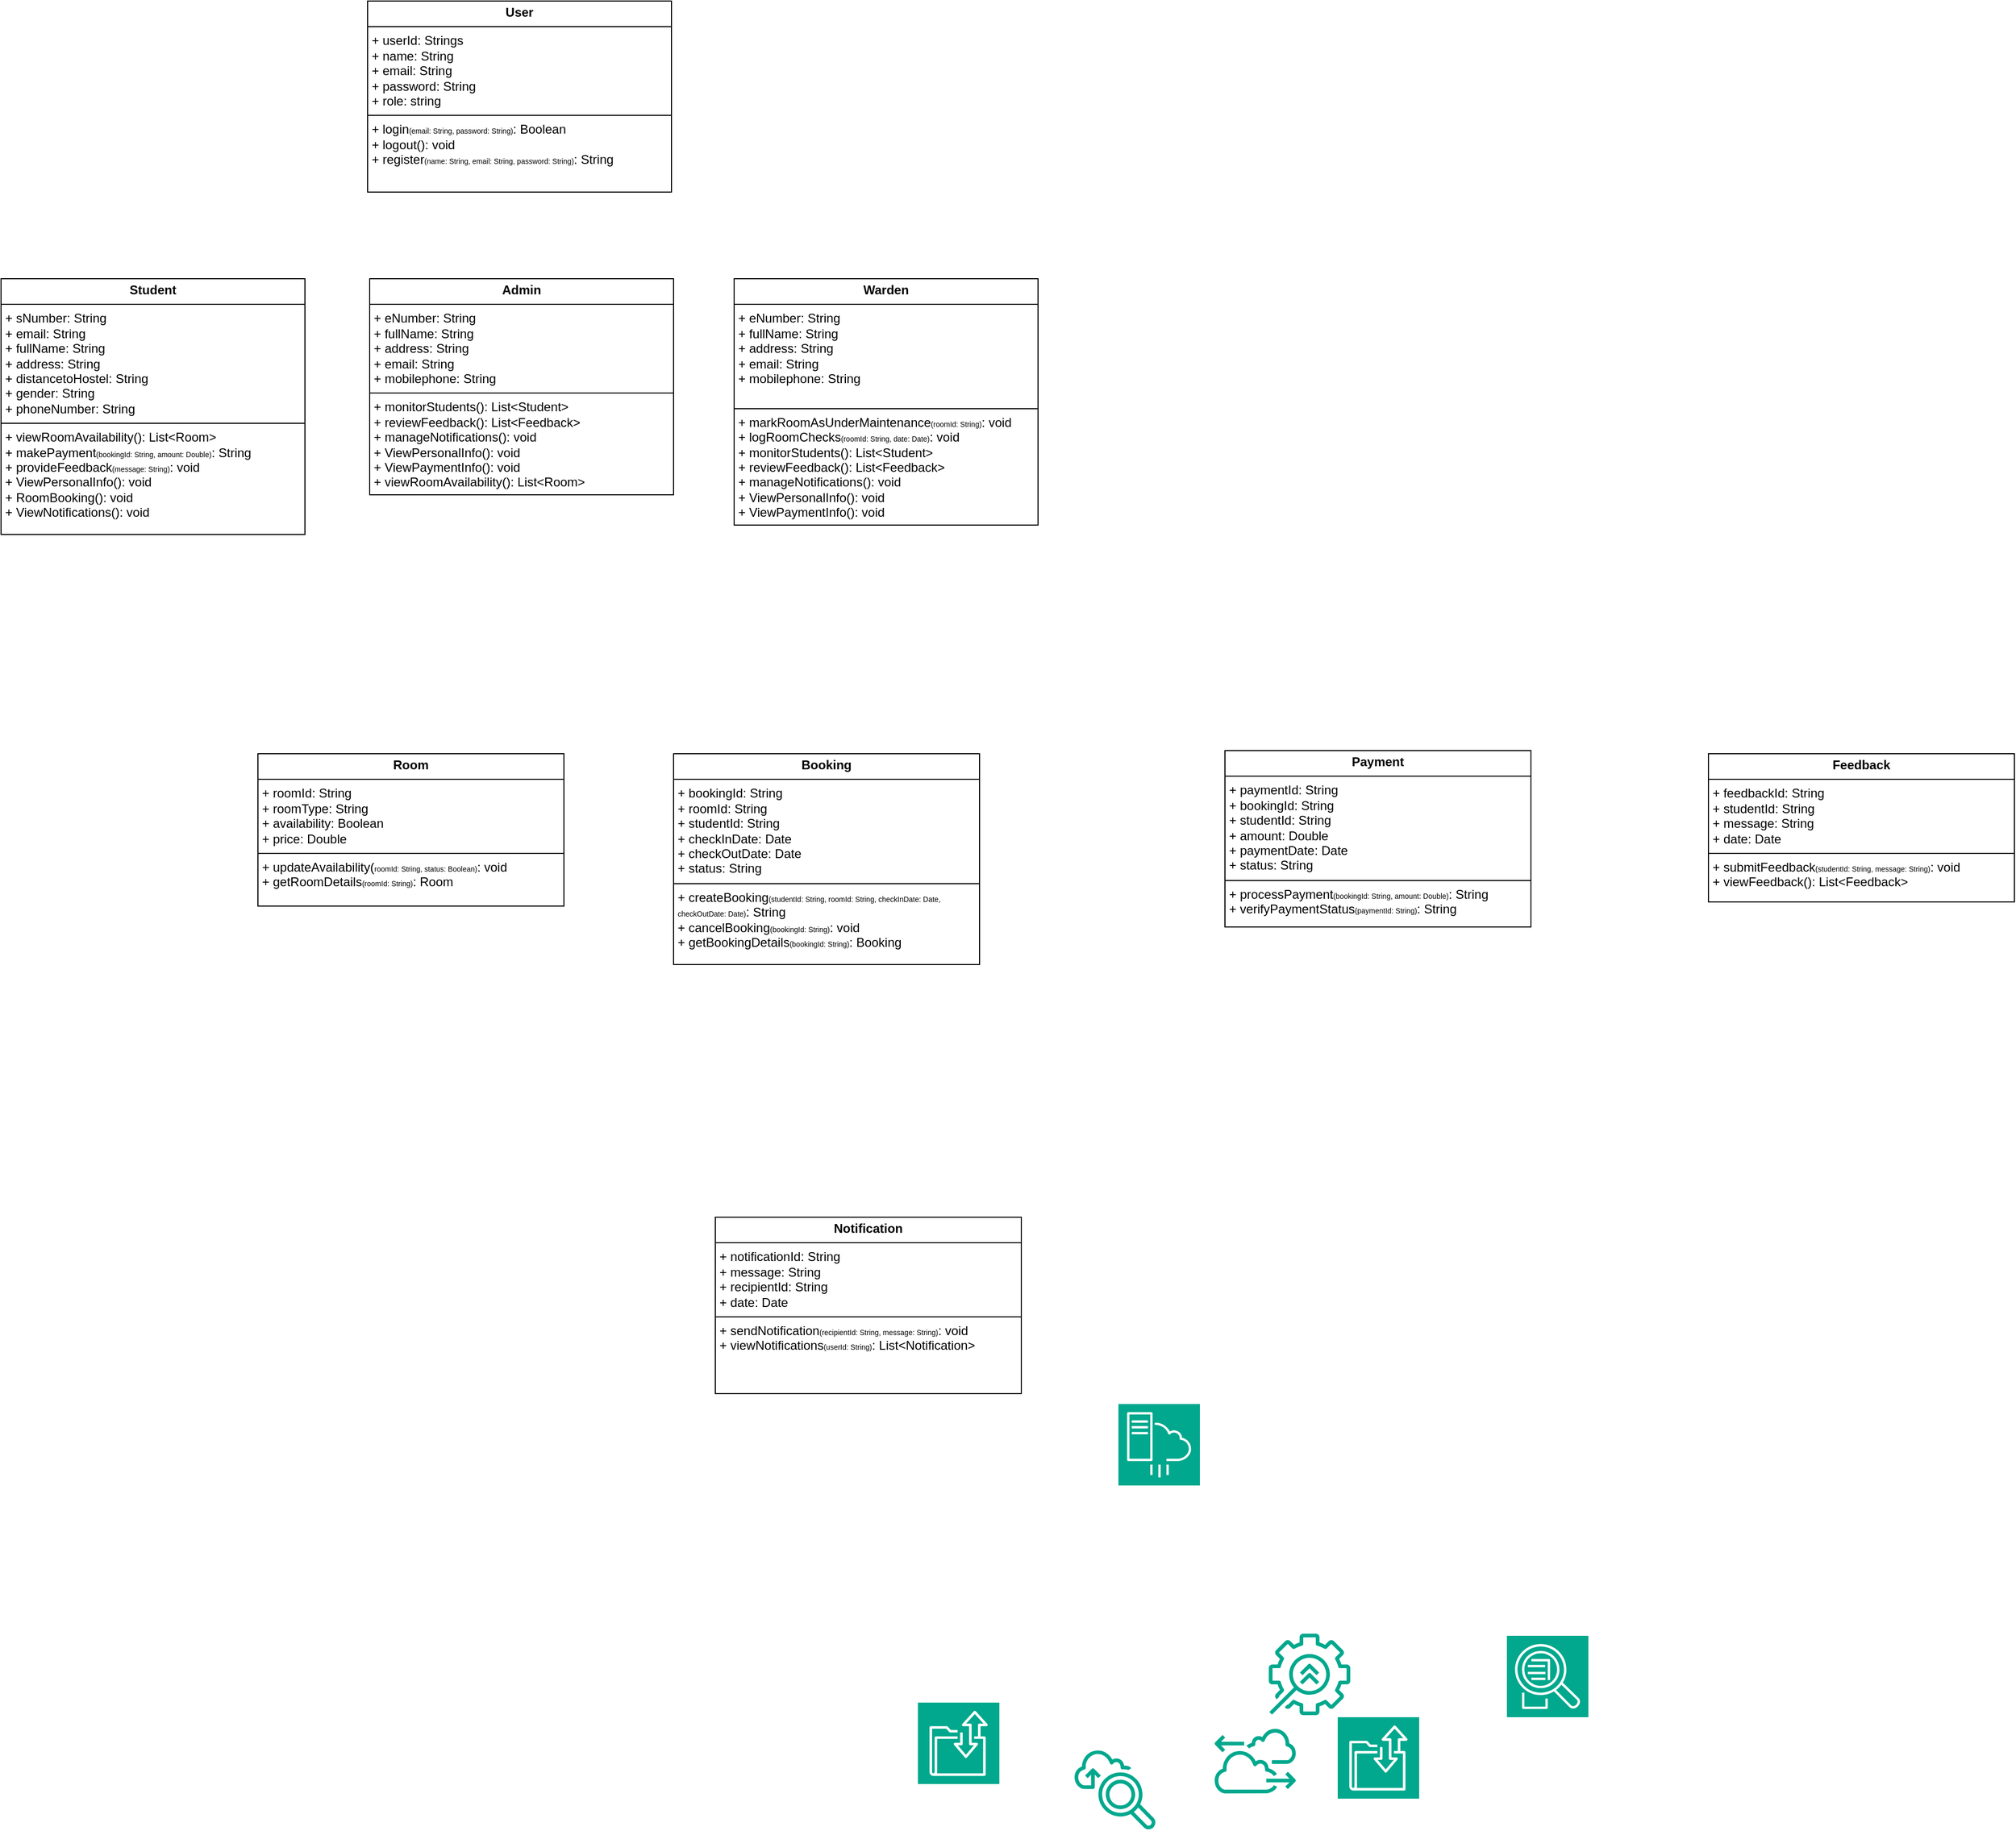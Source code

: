 <mxfile version="25.0.3">
  <diagram name="Page-1" id="mfKQeAgKKAbTyCFcK2X0">
    <mxGraphModel dx="2760" dy="1478" grid="0" gridSize="10" guides="1" tooltips="1" connect="1" arrows="1" fold="1" page="1" pageScale="1" pageWidth="2339" pageHeight="3300" math="0" shadow="0">
      <root>
        <mxCell id="0" />
        <mxCell id="1" parent="0" />
        <mxCell id="GTjDyMYg5xcnFraVY7_T-1" value="&lt;p style=&quot;margin:0px;margin-top:4px;text-align:center;&quot;&gt;&lt;b&gt;User&lt;/b&gt;&lt;/p&gt;&lt;hr size=&quot;1&quot; style=&quot;border-style:solid;&quot;&gt;&lt;p style=&quot;margin:0px;margin-left:4px;&quot;&gt;+ userId: Strings&lt;br&gt;+ name: String&lt;/p&gt;&lt;p style=&quot;margin:0px;margin-left:4px;&quot;&gt;+ email: String&lt;/p&gt;&lt;p style=&quot;margin:0px;margin-left:4px;&quot;&gt;+ password: String&lt;/p&gt;&lt;p style=&quot;margin:0px;margin-left:4px;&quot;&gt;+ role: string&lt;/p&gt;&lt;hr size=&quot;1&quot; style=&quot;border-style:solid;&quot;&gt;&lt;p style=&quot;margin:0px;margin-left:4px;&quot;&gt;+&amp;nbsp;login&lt;font style=&quot;font-size: 7px;&quot;&gt;(email: String, password: String)&lt;/font&gt;: Boolean&lt;/p&gt;&lt;p style=&quot;margin:0px;margin-left:4px;&quot;&gt;+&amp;nbsp;logout(): void&lt;/p&gt;&lt;p style=&quot;margin:0px;margin-left:4px;&quot;&gt;+&amp;nbsp;register&lt;font style=&quot;font-size: 7px;&quot;&gt;(name: String, email: String, password: String)&lt;/font&gt;: String&lt;/p&gt;&lt;p style=&quot;margin:0px;margin-left:4px;&quot;&gt;&lt;br&gt;&lt;/p&gt;" style="verticalAlign=top;align=left;overflow=fill;html=1;whiteSpace=wrap;" parent="1" vertex="1">
          <mxGeometry x="391" y="260" width="291" height="183" as="geometry" />
        </mxCell>
        <mxCell id="CfteJ3jjgMxTNjzR0p3d-1" value="&lt;p style=&quot;margin:0px;margin-top:4px;text-align:center;&quot;&gt;&lt;b&gt;Student&lt;/b&gt;&lt;/p&gt;&lt;hr size=&quot;1&quot; style=&quot;border-style:solid;&quot;&gt;&lt;p style=&quot;margin:0px;margin-left:4px;&quot;&gt;+ sNumber: String&lt;/p&gt;&lt;p style=&quot;margin:0px;margin-left:4px;&quot;&gt;+ email: String&lt;/p&gt;&lt;p style=&quot;margin:0px;margin-left:4px;&quot;&gt;+ fullName: String&lt;/p&gt;&lt;p style=&quot;margin:0px;margin-left:4px;&quot;&gt;+ address: String&lt;/p&gt;&lt;p style=&quot;margin:0px;margin-left:4px;&quot;&gt;+ distancetoHostel: String&lt;/p&gt;&lt;p style=&quot;margin:0px;margin-left:4px;&quot;&gt;+ gender: String&amp;nbsp;&lt;/p&gt;&lt;p style=&quot;margin:0px;margin-left:4px;&quot;&gt;+ phoneNumber: String&lt;/p&gt;&lt;hr size=&quot;1&quot; style=&quot;border-style:solid;&quot;&gt;&lt;p style=&quot;margin:0px;margin-left:4px;&quot;&gt;&lt;span style=&quot;background-color: initial;&quot;&gt;+&amp;nbsp;viewRoomAvailability(): List&amp;lt;Room&amp;gt;&lt;/span&gt;&lt;/p&gt;&lt;p style=&quot;margin:0px;margin-left:4px;&quot;&gt;&lt;span style=&quot;background-color: initial;&quot;&gt;+ makePayment&lt;font style=&quot;font-size: 7px;&quot;&gt;(&lt;/font&gt;&lt;font style=&quot;font-size: 7px;&quot;&gt;bookingId: String, amount: Double&lt;/font&gt;&lt;font style=&quot;font-size: 7px;&quot;&gt;)&lt;/font&gt;: String&amp;nbsp;&lt;/span&gt;&lt;/p&gt;&lt;p style=&quot;margin:0px;margin-left:4px;&quot;&gt;&lt;span style=&quot;background-color: initial;&quot;&gt;+ provideFeedback&lt;font style=&quot;font-size: 7px;&quot;&gt;(message: String)&lt;/font&gt;: void&lt;/span&gt;&lt;/p&gt;&lt;p style=&quot;margin:0px;margin-left:4px;&quot;&gt;&lt;span style=&quot;background-color: initial;&quot;&gt;+ ViewPersonalInfo(): void&lt;/span&gt;&lt;/p&gt;&lt;p style=&quot;margin:0px;margin-left:4px;&quot;&gt;&lt;span style=&quot;background-color: initial;&quot;&gt;+ RoomBooking(): void&lt;/span&gt;&lt;/p&gt;&lt;p style=&quot;margin:0px;margin-left:4px;&quot;&gt;&lt;span style=&quot;background-color: initial;&quot;&gt;+ ViewNotifications(): void&lt;/span&gt;&lt;/p&gt;" style="verticalAlign=top;align=left;overflow=fill;html=1;whiteSpace=wrap;" parent="1" vertex="1">
          <mxGeometry x="40" y="526" width="291" height="245" as="geometry" />
        </mxCell>
        <mxCell id="CfteJ3jjgMxTNjzR0p3d-2" value="&lt;p style=&quot;margin:0px;margin-top:4px;text-align:center;&quot;&gt;&lt;b&gt;Admin&lt;/b&gt;&lt;/p&gt;&lt;hr size=&quot;1&quot; style=&quot;border-style:solid;&quot;&gt;&lt;p style=&quot;margin:0px;margin-left:4px;&quot;&gt;+ eNumber: String&lt;/p&gt;&lt;p style=&quot;margin:0px;margin-left:4px;&quot;&gt;+ fullName: String&lt;/p&gt;&lt;p style=&quot;margin:0px;margin-left:4px;&quot;&gt;+ address: String&lt;/p&gt;&lt;p style=&quot;margin:0px;margin-left:4px;&quot;&gt;+ email: String&lt;/p&gt;&lt;p style=&quot;margin:0px;margin-left:4px;&quot;&gt;+ mobilephone: String&lt;/p&gt;&lt;hr size=&quot;1&quot; style=&quot;border-style:solid;&quot;&gt;&lt;p style=&quot;margin:0px;margin-left:4px;&quot;&gt;+&amp;nbsp;&lt;span style=&quot;background-color: initial;&quot;&gt;monitorStudents(): List&amp;lt;Student&amp;gt;&amp;nbsp;&amp;nbsp;&lt;/span&gt;&lt;/p&gt;&lt;p style=&quot;margin:0px;margin-left:4px;&quot;&gt;&lt;span style=&quot;background-color: initial;&quot;&gt;+ reviewFeedback(): List&amp;lt;Feedback&amp;gt;&amp;nbsp;&lt;/span&gt;&lt;/p&gt;&lt;p style=&quot;margin:0px;margin-left:4px;&quot;&gt;&lt;span style=&quot;background-color: initial;&quot;&gt;+ manageNotifications(): void&lt;/span&gt;&lt;/p&gt;&lt;p style=&quot;margin:0px;margin-left:4px;&quot;&gt;+ ViewPersonalInfo(): void&lt;span style=&quot;background-color: initial;&quot;&gt;&lt;/span&gt;&lt;/p&gt;&lt;p style=&quot;margin:0px;margin-left:4px;&quot;&gt;+ ViewPaymentInfo(): void&lt;/p&gt;&lt;p style=&quot;margin:0px;margin-left:4px;&quot;&gt;&lt;span style=&quot;background-color: initial;&quot;&gt;+&amp;nbsp;viewRoomAvailability(): List&amp;lt;Room&amp;gt;&lt;/span&gt;&lt;/p&gt;&lt;p style=&quot;margin:0px;margin-left:4px;&quot;&gt;&lt;br&gt;&lt;/p&gt;" style="verticalAlign=top;align=left;overflow=fill;html=1;whiteSpace=wrap;" parent="1" vertex="1">
          <mxGeometry x="393" y="526" width="291" height="207" as="geometry" />
        </mxCell>
        <mxCell id="CfteJ3jjgMxTNjzR0p3d-3" value="&lt;p style=&quot;margin:0px;margin-top:4px;text-align:center;&quot;&gt;&lt;b&gt;Warden&lt;/b&gt;&lt;/p&gt;&lt;hr size=&quot;1&quot; style=&quot;border-style:solid;&quot;&gt;&lt;p style=&quot;margin: 0px 0px 0px 4px;&quot;&gt;+ eNumber: String&lt;/p&gt;&lt;p style=&quot;margin: 0px 0px 0px 4px;&quot;&gt;+ fullName: String&lt;/p&gt;&lt;p style=&quot;margin: 0px 0px 0px 4px;&quot;&gt;+ address: String&lt;/p&gt;&lt;p style=&quot;margin: 0px 0px 0px 4px;&quot;&gt;+ email: String&lt;/p&gt;&lt;p style=&quot;margin: 0px 0px 0px 4px;&quot;&gt;+ mobilephone: String&lt;/p&gt;&lt;p style=&quot;margin:0px;margin-left:4px;&quot;&gt;&lt;br&gt;&lt;/p&gt;&lt;hr size=&quot;1&quot; style=&quot;border-style:solid;&quot;&gt;&lt;p style=&quot;margin:0px;margin-left:4px;&quot;&gt;+ markRoomAsUnderMaintenance&lt;font style=&quot;font-size: 7px;&quot;&gt;(roomId: String)&lt;/font&gt;: void&lt;br&gt;+ logRoomChecks&lt;font style=&quot;font-size: 7px;&quot;&gt;(roomId: String, date: Date)&lt;/font&gt;: void&lt;/p&gt;&lt;p style=&quot;margin:0px;margin-left:4px;&quot;&gt;+&amp;nbsp;&lt;span style=&quot;background-color: initial;&quot;&gt;monitorStudents(): List&amp;lt;Student&amp;gt;&amp;nbsp;&lt;/span&gt;&lt;/p&gt;&lt;p style=&quot;margin:0px;margin-left:4px;&quot;&gt;+ reviewFeedback(): List&amp;lt;Feedback&amp;gt;&lt;span style=&quot;background-color: initial;&quot;&gt;&lt;/span&gt;&lt;/p&gt;&lt;p style=&quot;margin:0px;margin-left:4px;&quot;&gt;+ manageNotifications(): void&lt;/p&gt;&lt;p style=&quot;margin:0px;margin-left:4px;&quot;&gt;+ ViewPersonalInfo(): void&lt;/p&gt;&lt;p style=&quot;margin:0px;margin-left:4px;&quot;&gt;+ ViewPaymentInfo(): void&lt;/p&gt;&lt;p style=&quot;margin:0px;margin-left:4px;&quot;&gt;&lt;br&gt;&lt;/p&gt;&lt;p style=&quot;margin:0px;margin-left:4px;&quot;&gt;&lt;br&gt;&lt;/p&gt;&lt;p style=&quot;margin:0px;margin-left:4px;&quot;&gt;&lt;span style=&quot;background-color: initial;&quot;&gt;&lt;br&gt;&lt;/span&gt;&lt;/p&gt;" style="verticalAlign=top;align=left;overflow=fill;html=1;whiteSpace=wrap;" parent="1" vertex="1">
          <mxGeometry x="742" y="526" width="291" height="236" as="geometry" />
        </mxCell>
        <mxCell id="CfteJ3jjgMxTNjzR0p3d-4" value="&lt;p style=&quot;margin:0px;margin-top:4px;text-align:center;&quot;&gt;&lt;b&gt;Room&lt;/b&gt;&lt;/p&gt;&lt;hr size=&quot;1&quot; style=&quot;border-style:solid;&quot;&gt;&lt;p style=&quot;margin:0px;margin-left:4px;&quot;&gt;+ roomId: String&amp;nbsp;&lt;/p&gt;&lt;p style=&quot;margin:0px;margin-left:4px;&quot;&gt;+ roomType: String&amp;nbsp;&lt;/p&gt;&lt;p style=&quot;margin:0px;margin-left:4px;&quot;&gt;+ availability: Boolean&amp;nbsp;&lt;/p&gt;&lt;p style=&quot;margin:0px;margin-left:4px;&quot;&gt;+ price: Double&lt;br/&gt;&lt;/p&gt;&lt;hr size=&quot;1&quot; style=&quot;border-style:solid;&quot;&gt;&lt;p style=&quot;margin:0px;margin-left:4px;&quot;&gt;+&amp;nbsp;updateAvailability(&lt;font style=&quot;font-size: 7px;&quot;&gt;roomId: String, status: Boolean)&lt;/font&gt;: void&amp;nbsp;&amp;nbsp;&lt;/p&gt;&lt;p style=&quot;margin:0px;margin-left:4px;&quot;&gt;+ getRoomDetails&lt;font style=&quot;font-size: 7px;&quot;&gt;(roomId: String)&lt;/font&gt;: Room&lt;/p&gt;" style="verticalAlign=top;align=left;overflow=fill;html=1;whiteSpace=wrap;" parent="1" vertex="1">
          <mxGeometry x="286" y="981" width="293" height="146" as="geometry" />
        </mxCell>
        <mxCell id="CfteJ3jjgMxTNjzR0p3d-5" value="&lt;p style=&quot;margin:0px;margin-top:4px;text-align:center;&quot;&gt;&lt;span style=&quot;background-color: initial; text-align: left;&quot;&gt;&lt;b&gt;Booking&lt;/b&gt;&lt;/span&gt;&lt;/p&gt;&lt;hr size=&quot;1&quot; style=&quot;border-style:solid;&quot;&gt;&lt;p style=&quot;margin:0px;margin-left:4px;&quot;&gt;+&amp;nbsp;bookingId: String&amp;nbsp;&lt;/p&gt;&lt;p style=&quot;margin:0px;margin-left:4px;&quot;&gt;+ roomId: String&amp;nbsp;&lt;/p&gt;&lt;p style=&quot;margin:0px;margin-left:4px;&quot;&gt;+ studentId: String&amp;nbsp;&lt;/p&gt;&lt;p style=&quot;margin:0px;margin-left:4px;&quot;&gt;+ checkInDate: Date&amp;nbsp;&lt;/p&gt;&lt;p style=&quot;margin:0px;margin-left:4px;&quot;&gt;+ checkOutDate: Date&amp;nbsp;&lt;/p&gt;&lt;p style=&quot;margin:0px;margin-left:4px;&quot;&gt;+ status: String&lt;/p&gt;&lt;hr size=&quot;1&quot; style=&quot;border-style:solid;&quot;&gt;&lt;p style=&quot;margin:0px;margin-left:4px;&quot;&gt;+&amp;nbsp;createBooking&lt;font style=&quot;font-size: 7px;&quot;&gt;(studentId: String, roomId: String, checkInDate: Date, checkOutDate: Date)&lt;/font&gt;: String&amp;nbsp;&lt;/p&gt;&lt;p style=&quot;margin:0px;margin-left:4px;&quot;&gt;+ cancelBooking&lt;font style=&quot;font-size: 7px;&quot;&gt;(bookingId: String)&lt;/font&gt;: void&amp;nbsp;&lt;/p&gt;&lt;p style=&quot;margin:0px;margin-left:4px;&quot;&gt;+ getBookingDetails&lt;font style=&quot;font-size: 7px;&quot;&gt;(bookingId: String)&lt;/font&gt;: Booking&lt;/p&gt;" style="verticalAlign=top;align=left;overflow=fill;html=1;whiteSpace=wrap;" parent="1" vertex="1">
          <mxGeometry x="684" y="981" width="293" height="202" as="geometry" />
        </mxCell>
        <mxCell id="CfteJ3jjgMxTNjzR0p3d-6" value="&lt;p style=&quot;margin:0px;margin-top:4px;text-align:center;&quot;&gt;&lt;b&gt;Payment&lt;/b&gt;&lt;/p&gt;&lt;hr size=&quot;1&quot; style=&quot;border-style:solid;&quot;&gt;&lt;p style=&quot;margin:0px;margin-left:4px;&quot;&gt;+ paymentId: String&amp;nbsp;&lt;/p&gt;&lt;p style=&quot;margin:0px;margin-left:4px;&quot;&gt;+ bookingId: String&amp;nbsp;&lt;/p&gt;&lt;p style=&quot;margin:0px;margin-left:4px;&quot;&gt;+ studentId: String&amp;nbsp;&lt;/p&gt;&lt;p style=&quot;margin:0px;margin-left:4px;&quot;&gt;+ amount: Double&amp;nbsp;&lt;/p&gt;&lt;p style=&quot;margin:0px;margin-left:4px;&quot;&gt;+ paymentDate: Date&amp;nbsp;&lt;/p&gt;&lt;p style=&quot;margin:0px;margin-left:4px;&quot;&gt;+ status: String&lt;br&gt;&lt;/p&gt;&lt;hr size=&quot;1&quot; style=&quot;border-style:solid;&quot;&gt;&lt;p style=&quot;margin:0px;margin-left:4px;&quot;&gt;+&amp;nbsp;processPayment&lt;font style=&quot;font-size: 7px;&quot;&gt;(bookingId: String, amount: Double)&lt;/font&gt;: String&amp;nbsp;&lt;/p&gt;&lt;p style=&quot;margin:0px;margin-left:4px;&quot;&gt;+ verifyPaymentStatus&lt;font style=&quot;font-size: 7px;&quot;&gt;(paymentId: String)&lt;/font&gt;: String&lt;/p&gt;" style="verticalAlign=top;align=left;overflow=fill;html=1;whiteSpace=wrap;" parent="1" vertex="1">
          <mxGeometry x="1212" y="978" width="293" height="169" as="geometry" />
        </mxCell>
        <mxCell id="CfteJ3jjgMxTNjzR0p3d-7" value="&lt;p style=&quot;margin:0px;margin-top:4px;text-align:center;&quot;&gt;&lt;b&gt;Feedback&lt;/b&gt;&lt;/p&gt;&lt;hr size=&quot;1&quot; style=&quot;border-style:solid;&quot;&gt;&lt;p style=&quot;margin:0px;margin-left:4px;&quot;&gt;+&amp;nbsp;feedbackId: String&amp;nbsp;&lt;/p&gt;&lt;p style=&quot;margin:0px;margin-left:4px;&quot;&gt;+ studentId: String&amp;nbsp;&lt;/p&gt;&lt;p style=&quot;margin:0px;margin-left:4px;&quot;&gt;+ message: String&amp;nbsp;&lt;/p&gt;&lt;p style=&quot;margin:0px;margin-left:4px;&quot;&gt;+ date: Date&lt;/p&gt;&lt;hr size=&quot;1&quot; style=&quot;border-style:solid;&quot;&gt;&lt;p style=&quot;margin:0px;margin-left:4px;&quot;&gt;+&amp;nbsp;submitFeedback&lt;font style=&quot;font-size: 7px;&quot;&gt;(studentId: String, message: String)&lt;/font&gt;: void&amp;nbsp;&lt;/p&gt;&lt;p style=&quot;margin:0px;margin-left:4px;&quot;&gt;+ viewFeedback(): List&amp;lt;Feedback&amp;gt;&lt;/p&gt;" style="verticalAlign=top;align=left;overflow=fill;html=1;whiteSpace=wrap;" parent="1" vertex="1">
          <mxGeometry x="1675" y="981" width="293" height="142" as="geometry" />
        </mxCell>
        <mxCell id="CfteJ3jjgMxTNjzR0p3d-8" value="&lt;p style=&quot;margin:0px;margin-top:4px;text-align:center;&quot;&gt;&lt;b&gt;Notification&lt;/b&gt;&lt;/p&gt;&lt;hr size=&quot;1&quot; style=&quot;border-style:solid;&quot;&gt;&lt;p style=&quot;margin:0px;margin-left:4px;&quot;&gt;+&amp;nbsp;notificationId: String&amp;nbsp;&lt;/p&gt;&lt;p style=&quot;margin:0px;margin-left:4px;&quot;&gt;+ message: String&amp;nbsp;&lt;/p&gt;&lt;p style=&quot;margin:0px;margin-left:4px;&quot;&gt;+ recipientId: String&amp;nbsp;&lt;/p&gt;&lt;p style=&quot;margin:0px;margin-left:4px;&quot;&gt;+ date: Date&lt;/p&gt;&lt;hr size=&quot;1&quot; style=&quot;border-style:solid;&quot;&gt;&lt;p style=&quot;margin:0px;margin-left:4px;&quot;&gt;+&amp;nbsp;sendNotification&lt;font style=&quot;font-size: 7px;&quot;&gt;(recipientId: String, message: String)&lt;/font&gt;: void&amp;nbsp;&lt;/p&gt;&lt;p style=&quot;margin:0px;margin-left:4px;&quot;&gt;+ viewNotifications&lt;font style=&quot;font-size: 7px;&quot;&gt;(userId: String)&lt;/font&gt;: List&amp;lt;Notification&amp;gt;&lt;/p&gt;" style="verticalAlign=top;align=left;overflow=fill;html=1;whiteSpace=wrap;" parent="1" vertex="1">
          <mxGeometry x="724" y="1425" width="293" height="169" as="geometry" />
        </mxCell>
        <mxCell id="XLDPVRwij2ToBoa_CJYH-1" value="" style="sketch=0;points=[[0,0,0],[0.25,0,0],[0.5,0,0],[0.75,0,0],[1,0,0],[0,1,0],[0.25,1,0],[0.5,1,0],[0.75,1,0],[1,1,0],[0,0.25,0],[0,0.5,0],[0,0.75,0],[1,0.25,0],[1,0.5,0],[1,0.75,0]];outlineConnect=0;fontColor=#232F3E;fillColor=#01A88D;strokeColor=#ffffff;dashed=0;verticalLabelPosition=bottom;verticalAlign=top;align=center;html=1;fontSize=12;fontStyle=0;aspect=fixed;shape=mxgraph.aws4.resourceIcon;resIcon=mxgraph.aws4.application_discovery_service;" vertex="1" parent="1">
          <mxGeometry x="1482" y="1826" width="78" height="78" as="geometry" />
        </mxCell>
        <mxCell id="XLDPVRwij2ToBoa_CJYH-2" value="" style="sketch=0;points=[[0,0,0],[0.25,0,0],[0.5,0,0],[0.75,0,0],[1,0,0],[0,1,0],[0.25,1,0],[0.5,1,0],[0.75,1,0],[1,1,0],[0,0.25,0],[0,0.5,0],[0,0.75,0],[1,0.25,0],[1,0.5,0],[1,0.75,0]];outlineConnect=0;fontColor=#232F3E;fillColor=#01A88D;strokeColor=#ffffff;dashed=0;verticalLabelPosition=bottom;verticalAlign=top;align=center;html=1;fontSize=12;fontStyle=0;aspect=fixed;shape=mxgraph.aws4.resourceIcon;resIcon=mxgraph.aws4.server_migration_service;" vertex="1" parent="1">
          <mxGeometry x="1110" y="1604" width="78" height="78" as="geometry" />
        </mxCell>
        <mxCell id="XLDPVRwij2ToBoa_CJYH-3" value="" style="sketch=0;points=[[0,0,0],[0.25,0,0],[0.5,0,0],[0.75,0,0],[1,0,0],[0,1,0],[0.25,1,0],[0.5,1,0],[0.75,1,0],[1,1,0],[0,0.25,0],[0,0.5,0],[0,0.75,0],[1,0.25,0],[1,0.5,0],[1,0.75,0]];outlineConnect=0;fontColor=#232F3E;fillColor=#01A88D;strokeColor=#ffffff;dashed=0;verticalLabelPosition=bottom;verticalAlign=top;align=center;html=1;fontSize=12;fontStyle=0;aspect=fixed;shape=mxgraph.aws4.resourceIcon;resIcon=mxgraph.aws4.transfer_family;" vertex="1" parent="1">
          <mxGeometry x="918" y="1890" width="78" height="78" as="geometry" />
        </mxCell>
        <mxCell id="XLDPVRwij2ToBoa_CJYH-4" value="" style="sketch=0;points=[[0,0,0],[0.25,0,0],[0.5,0,0],[0.75,0,0],[1,0,0],[0,1,0],[0.25,1,0],[0.5,1,0],[0.75,1,0],[1,1,0],[0,0.25,0],[0,0.5,0],[0,0.75,0],[1,0.25,0],[1,0.5,0],[1,0.75,0]];outlineConnect=0;fontColor=#232F3E;fillColor=#01A88D;strokeColor=#ffffff;dashed=0;verticalLabelPosition=bottom;verticalAlign=top;align=center;html=1;fontSize=12;fontStyle=0;aspect=fixed;shape=mxgraph.aws4.resourceIcon;resIcon=mxgraph.aws4.transfer_family;" vertex="1" parent="1">
          <mxGeometry x="1320" y="1904" width="78" height="78" as="geometry" />
        </mxCell>
        <mxCell id="XLDPVRwij2ToBoa_CJYH-5" value="" style="sketch=0;outlineConnect=0;fontColor=#232F3E;gradientColor=none;fillColor=#01A88D;strokeColor=none;dashed=0;verticalLabelPosition=bottom;verticalAlign=top;align=center;html=1;fontSize=12;fontStyle=0;aspect=fixed;shape=mxgraph.aws4.application_discovery_service_migration_evaluator_collector;" vertex="1" parent="1">
          <mxGeometry x="1068" y="1934" width="78" height="78" as="geometry" />
        </mxCell>
        <mxCell id="XLDPVRwij2ToBoa_CJYH-6" value="" style="sketch=0;outlineConnect=0;fontColor=#232F3E;gradientColor=none;fillColor=#01A88D;strokeColor=none;dashed=0;verticalLabelPosition=bottom;verticalAlign=top;align=center;html=1;fontSize=12;fontStyle=0;aspect=fixed;shape=mxgraph.aws4.application_discovery_service_aws_discovery_agent;" vertex="1" parent="1">
          <mxGeometry x="1202" y="1914" width="78" height="63" as="geometry" />
        </mxCell>
        <mxCell id="XLDPVRwij2ToBoa_CJYH-7" value="" style="sketch=0;outlineConnect=0;fontColor=#232F3E;gradientColor=none;fillColor=#01A88D;strokeColor=none;dashed=0;verticalLabelPosition=bottom;verticalAlign=top;align=center;html=1;fontSize=12;fontStyle=0;aspect=fixed;shape=mxgraph.aws4.migration_hub_refactor_spaces_services;" vertex="1" parent="1">
          <mxGeometry x="1254" y="1824" width="78" height="78" as="geometry" />
        </mxCell>
      </root>
    </mxGraphModel>
  </diagram>
</mxfile>
